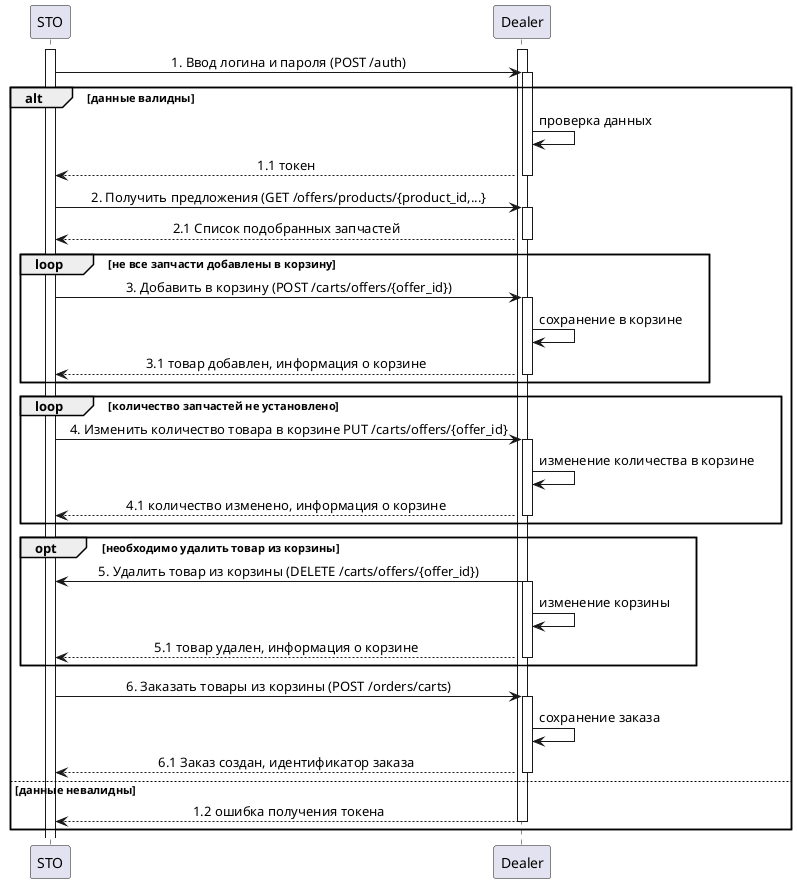 @startuml sequence euroavto

skinparam SequenceMessageAlignment center

participant STO
participant Dealer

activate STO
activate Dealer
STO -> Dealer : 1. Ввод логина и пароля (POST /auth)

activate Dealer

alt данные валидны

    Dealer -> Dealer : проверка данных

    Dealer --> STO : 1.1 токен 
    deactivate Dealer

    STO -> Dealer : 2. Получить предложения (GET /offers/products/{product_id,...}
    activate Dealer

    Dealer --> STO : 2.1 Список подобранных запчастей
    deactivate Dealer

        loop не все запчасти добавлены в корзину

            STO -> Dealer : 3. Добавить в корзину (POST /carts/offers/{offer_id})
            activate Dealer
            Dealer -> Dealer : сохранение в корзине
            Dealer --> STO : 3.1 товар добавлен, информация о корзине  
            deactivate Dealer          

        end

        loop количество запчастей не установлено

            STO -> Dealer : 4. Изменить количество товара в корзине PUT /carts/offers/{offer_id}
            activate Dealer
            Dealer -> Dealer : изменение количества в корзине
            Dealer --> STO : 4.1 количество изменено, информация о корзине
            deactivate Dealer

        end

        opt необходимо удалить товар из корзины

            Dealer -> STO : 5. Удалить товар из корзины (DELETE /carts/offers/{offer_id})
            activate Dealer
            Dealer -> Dealer : изменение корзины
            Dealer --> STO : 5.1 товар удален, информация о корзине 
            deactivate Dealer

        end
    STO -> Dealer: 6. Заказать товары из корзины (POST /orders/carts)
    activate Dealer
    Dealer -> Dealer : сохранение заказа
    Dealer --> STO : 6.1 Заказ создан, идентификатор заказа
    deactivate Dealer

else данные невалидны
    Dealer --> STO : 1.2 ошибка получения токена
    deactivate Dealer

end


@enduml